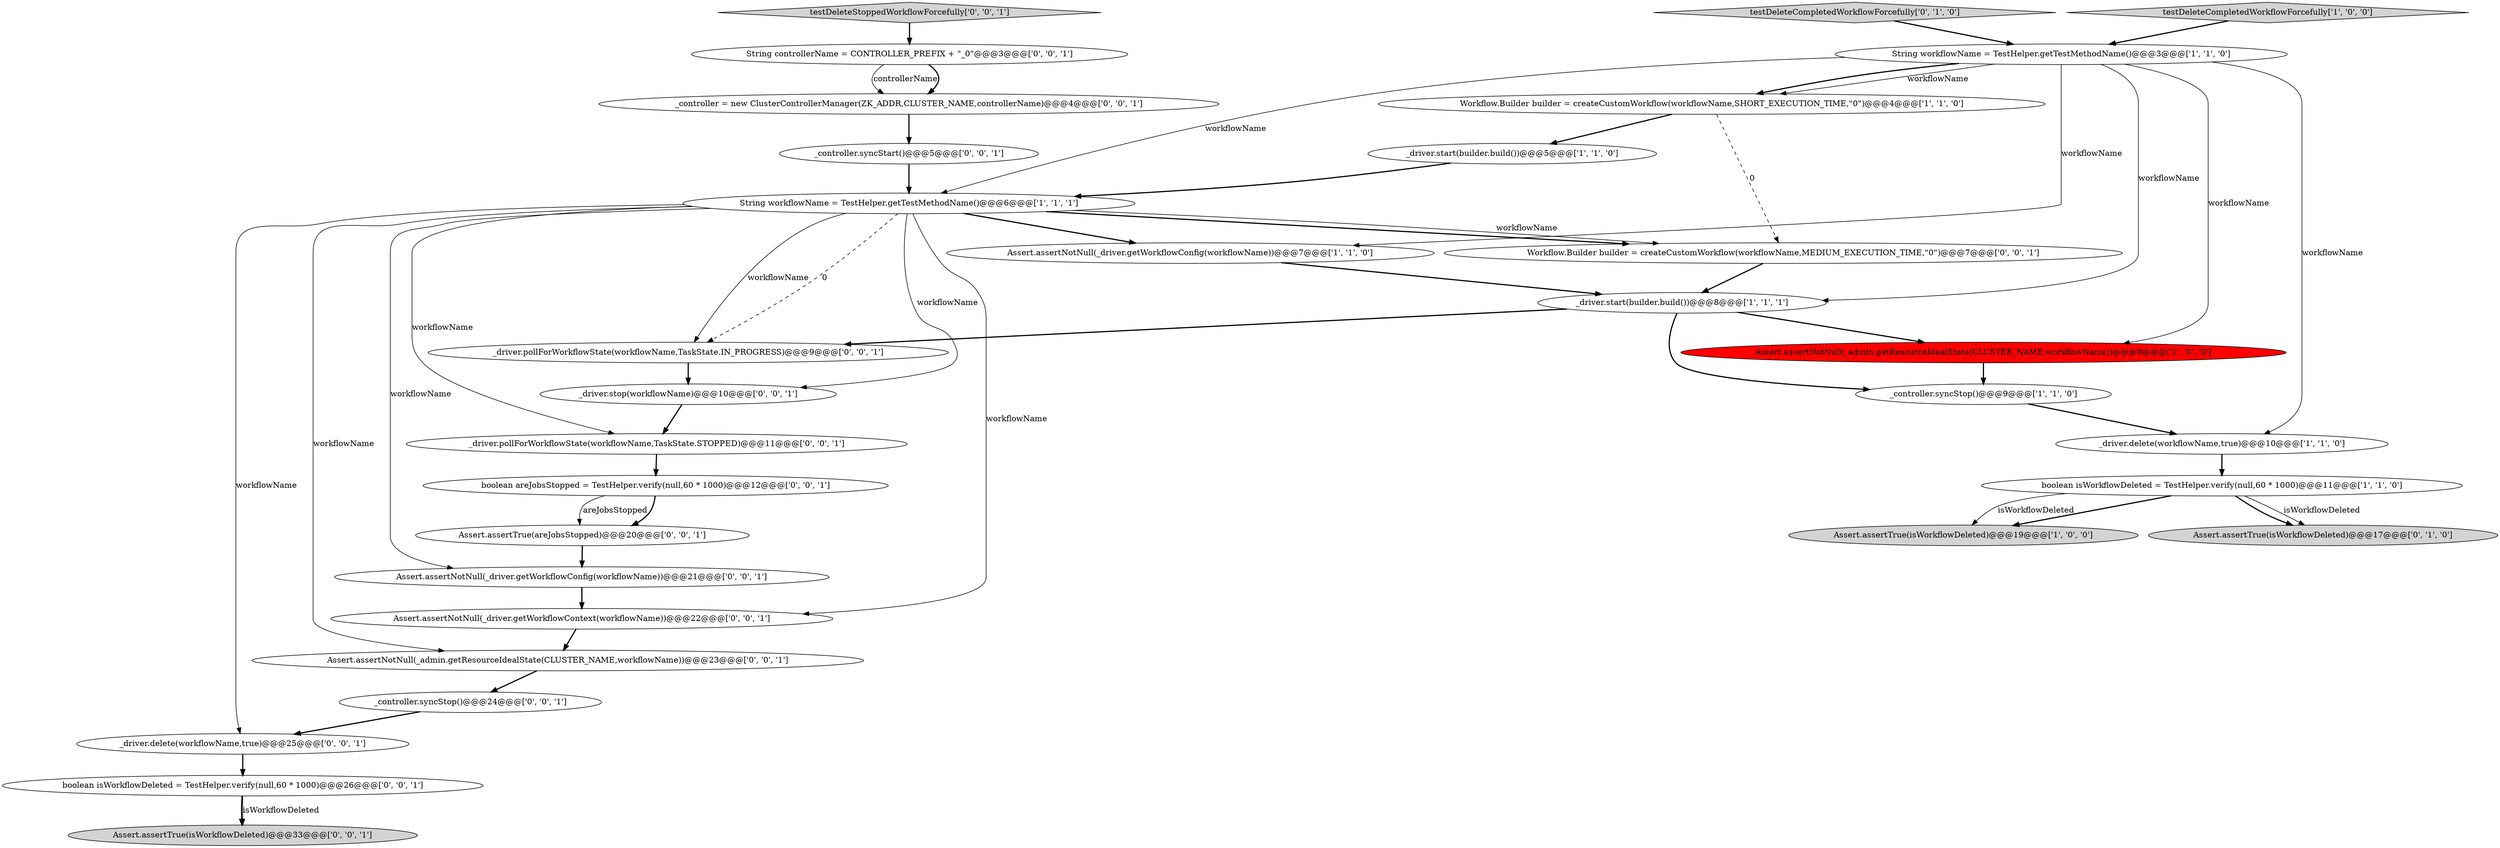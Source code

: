 digraph {
13 [style = filled, label = "Assert.assertTrue(isWorkflowDeleted)@@@17@@@['0', '1', '0']", fillcolor = lightgray, shape = ellipse image = "AAA0AAABBB2BBB"];
16 [style = filled, label = "_driver.delete(workflowName,true)@@@25@@@['0', '0', '1']", fillcolor = white, shape = ellipse image = "AAA0AAABBB3BBB"];
23 [style = filled, label = "Assert.assertNotNull(_driver.getWorkflowContext(workflowName))@@@22@@@['0', '0', '1']", fillcolor = white, shape = ellipse image = "AAA0AAABBB3BBB"];
2 [style = filled, label = "String workflowName = TestHelper.getTestMethodName()@@@3@@@['1', '1', '0']", fillcolor = white, shape = ellipse image = "AAA0AAABBB1BBB"];
27 [style = filled, label = "Assert.assertNotNull(_driver.getWorkflowConfig(workflowName))@@@21@@@['0', '0', '1']", fillcolor = white, shape = ellipse image = "AAA0AAABBB3BBB"];
19 [style = filled, label = "boolean isWorkflowDeleted = TestHelper.verify(null,60 * 1000)@@@26@@@['0', '0', '1']", fillcolor = white, shape = ellipse image = "AAA0AAABBB3BBB"];
9 [style = filled, label = "Assert.assertNotNull(_driver.getWorkflowConfig(workflowName))@@@7@@@['1', '1', '0']", fillcolor = white, shape = ellipse image = "AAA0AAABBB1BBB"];
8 [style = filled, label = "_driver.start(builder.build())@@@5@@@['1', '1', '0']", fillcolor = white, shape = ellipse image = "AAA0AAABBB1BBB"];
25 [style = filled, label = "testDeleteStoppedWorkflowForcefully['0', '0', '1']", fillcolor = lightgray, shape = diamond image = "AAA0AAABBB3BBB"];
30 [style = filled, label = "boolean areJobsStopped = TestHelper.verify(null,60 * 1000)@@@12@@@['0', '0', '1']", fillcolor = white, shape = ellipse image = "AAA0AAABBB3BBB"];
10 [style = filled, label = "String workflowName = TestHelper.getTestMethodName()@@@6@@@['1', '1', '1']", fillcolor = white, shape = ellipse image = "AAA0AAABBB1BBB"];
18 [style = filled, label = "_driver.pollForWorkflowState(workflowName,TaskState.IN_PROGRESS)@@@9@@@['0', '0', '1']", fillcolor = white, shape = ellipse image = "AAA0AAABBB3BBB"];
26 [style = filled, label = "Assert.assertNotNull(_admin.getResourceIdealState(CLUSTER_NAME,workflowName))@@@23@@@['0', '0', '1']", fillcolor = white, shape = ellipse image = "AAA0AAABBB3BBB"];
11 [style = filled, label = "boolean isWorkflowDeleted = TestHelper.verify(null,60 * 1000)@@@11@@@['1', '1', '0']", fillcolor = white, shape = ellipse image = "AAA0AAABBB1BBB"];
0 [style = filled, label = "_controller.syncStop()@@@9@@@['1', '1', '0']", fillcolor = white, shape = ellipse image = "AAA0AAABBB1BBB"];
17 [style = filled, label = "_driver.stop(workflowName)@@@10@@@['0', '0', '1']", fillcolor = white, shape = ellipse image = "AAA0AAABBB3BBB"];
21 [style = filled, label = "_driver.pollForWorkflowState(workflowName,TaskState.STOPPED)@@@11@@@['0', '0', '1']", fillcolor = white, shape = ellipse image = "AAA0AAABBB3BBB"];
5 [style = filled, label = "Assert.assertNotNull(_admin.getResourceIdealState(CLUSTER_NAME,workflowName))@@@9@@@['1', '0', '0']", fillcolor = red, shape = ellipse image = "AAA1AAABBB1BBB"];
3 [style = filled, label = "_driver.start(builder.build())@@@8@@@['1', '1', '1']", fillcolor = white, shape = ellipse image = "AAA0AAABBB1BBB"];
22 [style = filled, label = "_controller.syncStop()@@@24@@@['0', '0', '1']", fillcolor = white, shape = ellipse image = "AAA0AAABBB3BBB"];
4 [style = filled, label = "Assert.assertTrue(isWorkflowDeleted)@@@19@@@['1', '0', '0']", fillcolor = lightgray, shape = ellipse image = "AAA0AAABBB1BBB"];
6 [style = filled, label = "_driver.delete(workflowName,true)@@@10@@@['1', '1', '0']", fillcolor = white, shape = ellipse image = "AAA0AAABBB1BBB"];
15 [style = filled, label = "Assert.assertTrue(areJobsStopped)@@@20@@@['0', '0', '1']", fillcolor = white, shape = ellipse image = "AAA0AAABBB3BBB"];
29 [style = filled, label = "String controllerName = CONTROLLER_PREFIX + \"_0\"@@@3@@@['0', '0', '1']", fillcolor = white, shape = ellipse image = "AAA0AAABBB3BBB"];
14 [style = filled, label = "_controller = new ClusterControllerManager(ZK_ADDR,CLUSTER_NAME,controllerName)@@@4@@@['0', '0', '1']", fillcolor = white, shape = ellipse image = "AAA0AAABBB3BBB"];
1 [style = filled, label = "testDeleteCompletedWorkflowForcefully['1', '0', '0']", fillcolor = lightgray, shape = diamond image = "AAA0AAABBB1BBB"];
24 [style = filled, label = "Workflow.Builder builder = createCustomWorkflow(workflowName,MEDIUM_EXECUTION_TIME,\"0\")@@@7@@@['0', '0', '1']", fillcolor = white, shape = ellipse image = "AAA0AAABBB3BBB"];
7 [style = filled, label = "Workflow.Builder builder = createCustomWorkflow(workflowName,SHORT_EXECUTION_TIME,\"0\")@@@4@@@['1', '1', '0']", fillcolor = white, shape = ellipse image = "AAA0AAABBB1BBB"];
12 [style = filled, label = "testDeleteCompletedWorkflowForcefully['0', '1', '0']", fillcolor = lightgray, shape = diamond image = "AAA0AAABBB2BBB"];
28 [style = filled, label = "Assert.assertTrue(isWorkflowDeleted)@@@33@@@['0', '0', '1']", fillcolor = lightgray, shape = ellipse image = "AAA0AAABBB3BBB"];
20 [style = filled, label = "_controller.syncStart()@@@5@@@['0', '0', '1']", fillcolor = white, shape = ellipse image = "AAA0AAABBB3BBB"];
10->23 [style = solid, label="workflowName"];
8->10 [style = bold, label=""];
0->6 [style = bold, label=""];
22->16 [style = bold, label=""];
10->24 [style = bold, label=""];
11->13 [style = solid, label="isWorkflowDeleted"];
11->4 [style = bold, label=""];
10->17 [style = solid, label="workflowName"];
29->14 [style = solid, label="controllerName"];
23->26 [style = bold, label=""];
18->17 [style = bold, label=""];
10->21 [style = solid, label="workflowName"];
21->30 [style = bold, label=""];
10->16 [style = solid, label="workflowName"];
25->29 [style = bold, label=""];
16->19 [style = bold, label=""];
7->8 [style = bold, label=""];
2->9 [style = solid, label="workflowName"];
10->24 [style = solid, label="workflowName"];
11->4 [style = solid, label="isWorkflowDeleted"];
3->0 [style = bold, label=""];
26->22 [style = bold, label=""];
20->10 [style = bold, label=""];
3->18 [style = bold, label=""];
12->2 [style = bold, label=""];
3->5 [style = bold, label=""];
2->7 [style = solid, label="workflowName"];
10->26 [style = solid, label="workflowName"];
2->3 [style = solid, label="workflowName"];
5->0 [style = bold, label=""];
7->24 [style = dashed, label="0"];
2->6 [style = solid, label="workflowName"];
30->15 [style = solid, label="areJobsStopped"];
6->11 [style = bold, label=""];
11->13 [style = bold, label=""];
29->14 [style = bold, label=""];
30->15 [style = bold, label=""];
10->18 [style = solid, label="workflowName"];
9->3 [style = bold, label=""];
10->27 [style = solid, label="workflowName"];
27->23 [style = bold, label=""];
10->9 [style = bold, label=""];
1->2 [style = bold, label=""];
19->28 [style = bold, label=""];
2->7 [style = bold, label=""];
15->27 [style = bold, label=""];
2->5 [style = solid, label="workflowName"];
19->28 [style = solid, label="isWorkflowDeleted"];
24->3 [style = bold, label=""];
17->21 [style = bold, label=""];
10->18 [style = dashed, label="0"];
14->20 [style = bold, label=""];
2->10 [style = solid, label="workflowName"];
}
